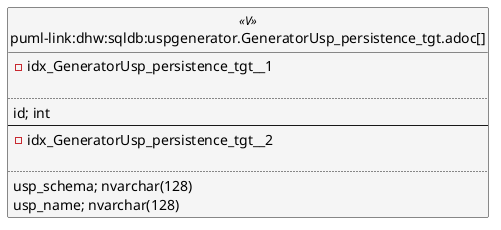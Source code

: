 @startuml
left to right direction
'top to bottom direction
hide circle
'avoide "." issues:
set namespaceSeparator none


skinparam class {
  BackgroundColor White
  BackgroundColor<<FN>> Yellow
  BackgroundColor<<FS>> Yellow
  BackgroundColor<<FT>> LightGray
  BackgroundColor<<IF>> Yellow
  BackgroundColor<<IS>> Yellow
  BackgroundColor<<P>> Aqua
  BackgroundColor<<PC>> Aqua
  BackgroundColor<<SN>> Yellow
  BackgroundColor<<SO>> SlateBlue
  BackgroundColor<<TF>> LightGray
  BackgroundColor<<TR>> Tomato
  BackgroundColor<<U>> White
  BackgroundColor<<V>> WhiteSmoke
  BackgroundColor<<X>> Aqua
  BackgroundColor<<external>> AliceBlue
}


entity "puml-link:dhw:sqldb:uspgenerator.GeneratorUsp_persistence_tgt.adoc[]" as uspgenerator.GeneratorUsp_persistence_tgt << V >> {
- idx_GeneratorUsp_persistence_tgt__1

..
id; int
--
- idx_GeneratorUsp_persistence_tgt__2

..
usp_schema; nvarchar(128)
usp_name; nvarchar(128)
}


@enduml

